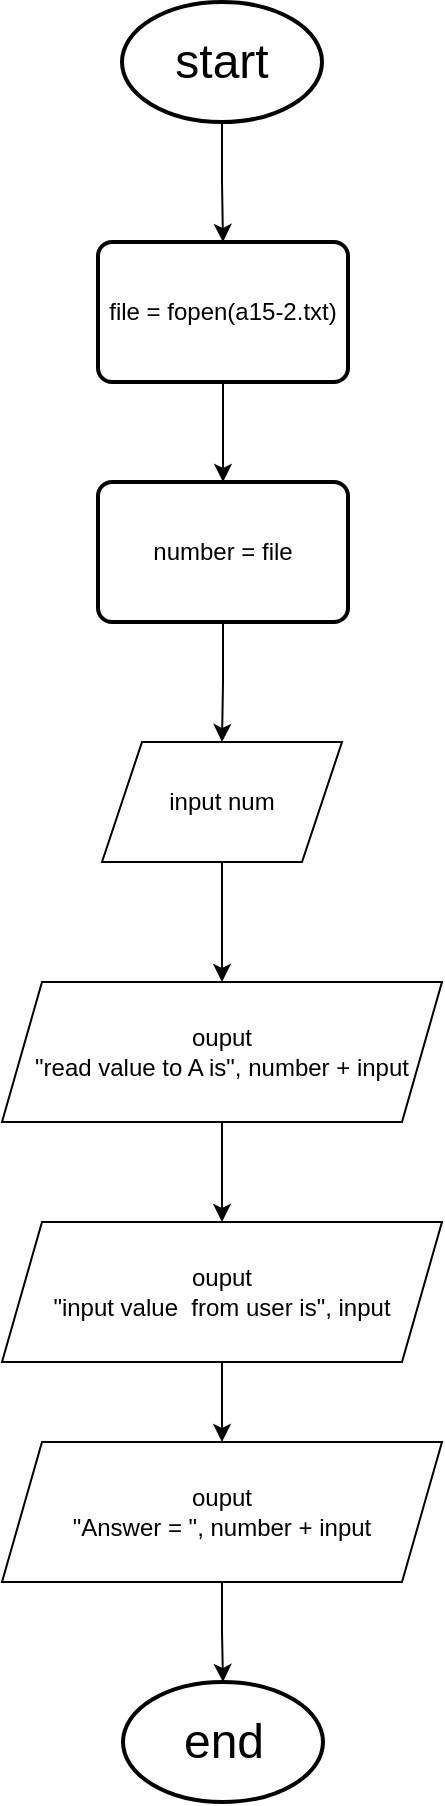 <mxfile version="25.0.3">
  <diagram name="Page-1" id="iXpszcvIEaU-Sih2XDwE">
    <mxGraphModel dx="1434" dy="746" grid="1" gridSize="10" guides="1" tooltips="1" connect="1" arrows="1" fold="1" page="1" pageScale="1" pageWidth="850" pageHeight="1100" math="0" shadow="0">
      <root>
        <mxCell id="0" />
        <mxCell id="1" parent="0" />
        <mxCell id="PXErDz6a32DSxnzl2fJh-6" style="edgeStyle=orthogonalEdgeStyle;rounded=0;orthogonalLoop=1;jettySize=auto;html=1;entryX=0.5;entryY=0;entryDx=0;entryDy=0;" edge="1" parent="1" source="PXErDz6a32DSxnzl2fJh-1" target="PXErDz6a32DSxnzl2fJh-4">
          <mxGeometry relative="1" as="geometry" />
        </mxCell>
        <mxCell id="PXErDz6a32DSxnzl2fJh-1" value="&lt;font style=&quot;font-size: 24px;&quot;&gt;start&lt;/font&gt;" style="strokeWidth=2;html=1;shape=mxgraph.flowchart.start_1;whiteSpace=wrap;" vertex="1" parent="1">
          <mxGeometry x="375" y="40" width="100" height="60" as="geometry" />
        </mxCell>
        <mxCell id="PXErDz6a32DSxnzl2fJh-2" value="&lt;font style=&quot;font-size: 24px;&quot;&gt;end&lt;/font&gt;" style="strokeWidth=2;html=1;shape=mxgraph.flowchart.start_1;whiteSpace=wrap;" vertex="1" parent="1">
          <mxGeometry x="375.5" y="880" width="100" height="60" as="geometry" />
        </mxCell>
        <mxCell id="PXErDz6a32DSxnzl2fJh-7" style="edgeStyle=orthogonalEdgeStyle;rounded=0;orthogonalLoop=1;jettySize=auto;html=1;entryX=0.5;entryY=0;entryDx=0;entryDy=0;" edge="1" parent="1" source="PXErDz6a32DSxnzl2fJh-4" target="PXErDz6a32DSxnzl2fJh-5">
          <mxGeometry relative="1" as="geometry" />
        </mxCell>
        <mxCell id="PXErDz6a32DSxnzl2fJh-4" value="file = fopen(a15-2.txt)" style="rounded=1;whiteSpace=wrap;html=1;absoluteArcSize=1;arcSize=14;strokeWidth=2;" vertex="1" parent="1">
          <mxGeometry x="363" y="160" width="125" height="70" as="geometry" />
        </mxCell>
        <mxCell id="PXErDz6a32DSxnzl2fJh-13" style="edgeStyle=orthogonalEdgeStyle;rounded=0;orthogonalLoop=1;jettySize=auto;html=1;entryX=0.5;entryY=0;entryDx=0;entryDy=0;" edge="1" parent="1" source="PXErDz6a32DSxnzl2fJh-5" target="PXErDz6a32DSxnzl2fJh-8">
          <mxGeometry relative="1" as="geometry" />
        </mxCell>
        <mxCell id="PXErDz6a32DSxnzl2fJh-5" value="number = file" style="rounded=1;whiteSpace=wrap;html=1;absoluteArcSize=1;arcSize=14;strokeWidth=2;" vertex="1" parent="1">
          <mxGeometry x="363" y="280" width="125" height="70" as="geometry" />
        </mxCell>
        <mxCell id="PXErDz6a32DSxnzl2fJh-14" style="edgeStyle=orthogonalEdgeStyle;rounded=0;orthogonalLoop=1;jettySize=auto;html=1;entryX=0.5;entryY=0;entryDx=0;entryDy=0;" edge="1" parent="1" source="PXErDz6a32DSxnzl2fJh-8" target="PXErDz6a32DSxnzl2fJh-9">
          <mxGeometry relative="1" as="geometry" />
        </mxCell>
        <mxCell id="PXErDz6a32DSxnzl2fJh-8" value="input num" style="shape=parallelogram;perimeter=parallelogramPerimeter;whiteSpace=wrap;html=1;fixedSize=1;" vertex="1" parent="1">
          <mxGeometry x="365" y="410" width="120" height="60" as="geometry" />
        </mxCell>
        <mxCell id="PXErDz6a32DSxnzl2fJh-15" style="edgeStyle=orthogonalEdgeStyle;rounded=0;orthogonalLoop=1;jettySize=auto;html=1;entryX=0.5;entryY=0;entryDx=0;entryDy=0;" edge="1" parent="1" source="PXErDz6a32DSxnzl2fJh-9" target="PXErDz6a32DSxnzl2fJh-10">
          <mxGeometry relative="1" as="geometry" />
        </mxCell>
        <mxCell id="PXErDz6a32DSxnzl2fJh-9" value="ouput&lt;br&gt;&quot;read value to A is&quot;, number + input" style="shape=parallelogram;perimeter=parallelogramPerimeter;whiteSpace=wrap;html=1;fixedSize=1;" vertex="1" parent="1">
          <mxGeometry x="315" y="530" width="220" height="70" as="geometry" />
        </mxCell>
        <mxCell id="PXErDz6a32DSxnzl2fJh-16" style="edgeStyle=orthogonalEdgeStyle;rounded=0;orthogonalLoop=1;jettySize=auto;html=1;entryX=0.5;entryY=0;entryDx=0;entryDy=0;" edge="1" parent="1" source="PXErDz6a32DSxnzl2fJh-10" target="PXErDz6a32DSxnzl2fJh-11">
          <mxGeometry relative="1" as="geometry" />
        </mxCell>
        <mxCell id="PXErDz6a32DSxnzl2fJh-10" value="ouput&lt;br&gt;&quot;input value&amp;nbsp; from user is&quot;, input" style="shape=parallelogram;perimeter=parallelogramPerimeter;whiteSpace=wrap;html=1;fixedSize=1;" vertex="1" parent="1">
          <mxGeometry x="315" y="650" width="220" height="70" as="geometry" />
        </mxCell>
        <mxCell id="PXErDz6a32DSxnzl2fJh-11" value="ouput&lt;br&gt;&quot;Answer = &quot;, number + input" style="shape=parallelogram;perimeter=parallelogramPerimeter;whiteSpace=wrap;html=1;fixedSize=1;" vertex="1" parent="1">
          <mxGeometry x="315" y="760" width="220" height="70" as="geometry" />
        </mxCell>
        <mxCell id="PXErDz6a32DSxnzl2fJh-17" style="edgeStyle=orthogonalEdgeStyle;rounded=0;orthogonalLoop=1;jettySize=auto;html=1;entryX=0.5;entryY=0;entryDx=0;entryDy=0;entryPerimeter=0;" edge="1" parent="1" source="PXErDz6a32DSxnzl2fJh-11" target="PXErDz6a32DSxnzl2fJh-2">
          <mxGeometry relative="1" as="geometry" />
        </mxCell>
      </root>
    </mxGraphModel>
  </diagram>
</mxfile>
